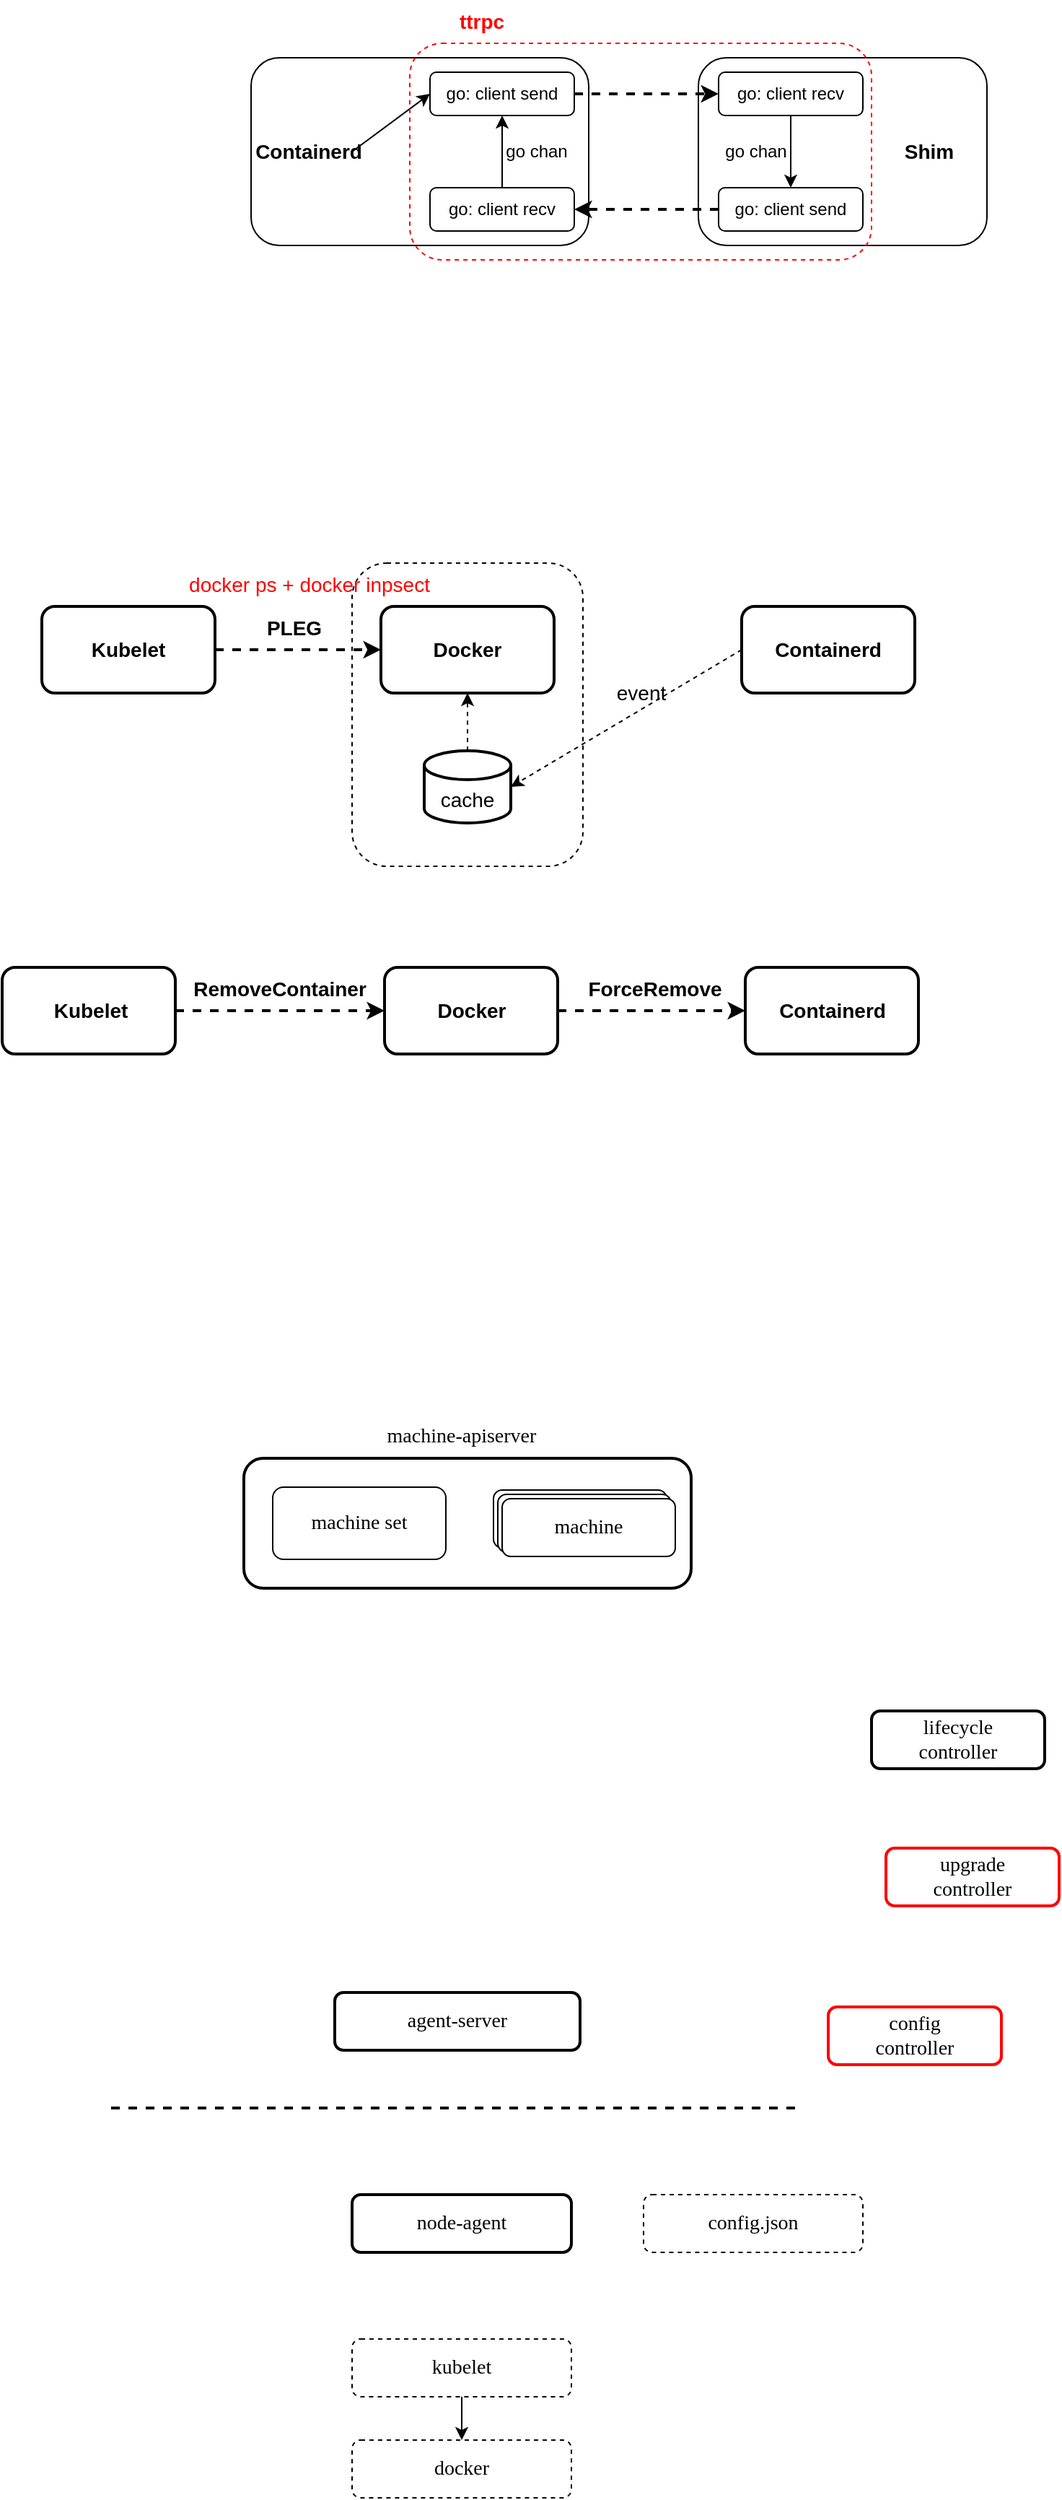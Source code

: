 <mxfile version="20.6.0" type="github">
  <diagram id="EUVnk3kODBApbuHD80m1" name="第 1 页">
    <mxGraphModel dx="1234" dy="683" grid="1" gridSize="10" guides="1" tooltips="1" connect="1" arrows="1" fold="1" page="1" pageScale="1" pageWidth="827" pageHeight="1169" math="0" shadow="0">
      <root>
        <mxCell id="0" />
        <mxCell id="1" parent="0" />
        <mxCell id="GajWvY_y-aLaYwpfjtpz-33" value="" style="rounded=1;whiteSpace=wrap;html=1;strokeColor=#000000;strokeWidth=1;fontSize=14;fontColor=#000000;fillColor=none;dashed=1;" vertex="1" parent="1">
          <mxGeometry x="250" y="650" width="160" height="210" as="geometry" />
        </mxCell>
        <mxCell id="GajWvY_y-aLaYwpfjtpz-1" value="" style="rounded=1;whiteSpace=wrap;html=1;" vertex="1" parent="1">
          <mxGeometry x="180" y="300" width="234" height="130" as="geometry" />
        </mxCell>
        <mxCell id="GajWvY_y-aLaYwpfjtpz-2" value="go: client send" style="rounded=1;whiteSpace=wrap;html=1;" vertex="1" parent="1">
          <mxGeometry x="304" y="310" width="100" height="30" as="geometry" />
        </mxCell>
        <mxCell id="GajWvY_y-aLaYwpfjtpz-3" value="go: client recv" style="rounded=1;whiteSpace=wrap;html=1;" vertex="1" parent="1">
          <mxGeometry x="304" y="390" width="100" height="30" as="geometry" />
        </mxCell>
        <mxCell id="GajWvY_y-aLaYwpfjtpz-4" value="" style="endArrow=classic;html=1;rounded=0;entryX=0.5;entryY=1;entryDx=0;entryDy=0;exitX=0.5;exitY=0;exitDx=0;exitDy=0;" edge="1" parent="1" source="GajWvY_y-aLaYwpfjtpz-3" target="GajWvY_y-aLaYwpfjtpz-2">
          <mxGeometry width="50" height="50" relative="1" as="geometry">
            <mxPoint x="390" y="380" as="sourcePoint" />
            <mxPoint x="440" y="330" as="targetPoint" />
          </mxGeometry>
        </mxCell>
        <mxCell id="GajWvY_y-aLaYwpfjtpz-5" value="Containerd" style="text;html=1;strokeColor=none;fillColor=none;align=center;verticalAlign=middle;whiteSpace=wrap;rounded=0;fontSize=14;fontStyle=1" vertex="1" parent="1">
          <mxGeometry x="190" y="350" width="60" height="30" as="geometry" />
        </mxCell>
        <mxCell id="GajWvY_y-aLaYwpfjtpz-6" value="" style="endArrow=classic;html=1;rounded=0;entryX=0;entryY=0.5;entryDx=0;entryDy=0;exitX=1;exitY=0.5;exitDx=0;exitDy=0;" edge="1" parent="1" source="GajWvY_y-aLaYwpfjtpz-5" target="GajWvY_y-aLaYwpfjtpz-2">
          <mxGeometry width="50" height="50" relative="1" as="geometry">
            <mxPoint x="390" y="380" as="sourcePoint" />
            <mxPoint x="440" y="330" as="targetPoint" />
          </mxGeometry>
        </mxCell>
        <mxCell id="GajWvY_y-aLaYwpfjtpz-7" value="go chan" style="text;html=1;strokeColor=none;fillColor=none;align=center;verticalAlign=middle;whiteSpace=wrap;rounded=0;" vertex="1" parent="1">
          <mxGeometry x="348" y="350" width="60" height="30" as="geometry" />
        </mxCell>
        <mxCell id="GajWvY_y-aLaYwpfjtpz-9" value="" style="rounded=1;whiteSpace=wrap;html=1;" vertex="1" parent="1">
          <mxGeometry x="490" y="300" width="200" height="130" as="geometry" />
        </mxCell>
        <mxCell id="GajWvY_y-aLaYwpfjtpz-10" value="go: client recv" style="rounded=1;whiteSpace=wrap;html=1;" vertex="1" parent="1">
          <mxGeometry x="504" y="310" width="100" height="30" as="geometry" />
        </mxCell>
        <mxCell id="GajWvY_y-aLaYwpfjtpz-11" value="go: client send" style="rounded=1;whiteSpace=wrap;html=1;" vertex="1" parent="1">
          <mxGeometry x="504" y="390" width="100" height="30" as="geometry" />
        </mxCell>
        <mxCell id="GajWvY_y-aLaYwpfjtpz-12" value="" style="endArrow=classic;html=1;rounded=0;exitX=0.5;exitY=1;exitDx=0;exitDy=0;entryX=0.5;entryY=0;entryDx=0;entryDy=0;" edge="1" source="GajWvY_y-aLaYwpfjtpz-10" target="GajWvY_y-aLaYwpfjtpz-11" parent="1">
          <mxGeometry width="50" height="50" relative="1" as="geometry">
            <mxPoint x="590" y="380" as="sourcePoint" />
            <mxPoint x="720" y="390" as="targetPoint" />
          </mxGeometry>
        </mxCell>
        <mxCell id="GajWvY_y-aLaYwpfjtpz-15" value="go chan" style="text;html=1;strokeColor=none;fillColor=none;align=center;verticalAlign=middle;whiteSpace=wrap;rounded=0;" vertex="1" parent="1">
          <mxGeometry x="500" y="350" width="60" height="30" as="geometry" />
        </mxCell>
        <mxCell id="GajWvY_y-aLaYwpfjtpz-16" value="" style="endArrow=classic;html=1;rounded=0;entryX=0;entryY=0.5;entryDx=0;entryDy=0;exitX=1;exitY=0.5;exitDx=0;exitDy=0;dashed=1;strokeWidth=2;" edge="1" parent="1" source="GajWvY_y-aLaYwpfjtpz-2" target="GajWvY_y-aLaYwpfjtpz-10">
          <mxGeometry width="50" height="50" relative="1" as="geometry">
            <mxPoint x="390" y="380" as="sourcePoint" />
            <mxPoint x="440" y="330" as="targetPoint" />
          </mxGeometry>
        </mxCell>
        <mxCell id="GajWvY_y-aLaYwpfjtpz-17" value="" style="endArrow=classic;html=1;rounded=0;entryX=1;entryY=0.5;entryDx=0;entryDy=0;exitX=0;exitY=0.5;exitDx=0;exitDy=0;dashed=1;strokeWidth=2;" edge="1" parent="1" source="GajWvY_y-aLaYwpfjtpz-11" target="GajWvY_y-aLaYwpfjtpz-3">
          <mxGeometry width="50" height="50" relative="1" as="geometry">
            <mxPoint x="390" y="380" as="sourcePoint" />
            <mxPoint x="440" y="330" as="targetPoint" />
          </mxGeometry>
        </mxCell>
        <mxCell id="GajWvY_y-aLaYwpfjtpz-18" value="" style="rounded=1;whiteSpace=wrap;html=1;fillColor=none;strokeColor=#FF0000;strokeWidth=1;dashed=1;" vertex="1" parent="1">
          <mxGeometry x="290" y="290" width="320" height="150" as="geometry" />
        </mxCell>
        <mxCell id="GajWvY_y-aLaYwpfjtpz-19" value="ttrpc" style="text;html=1;strokeColor=none;fillColor=none;align=center;verticalAlign=middle;whiteSpace=wrap;rounded=0;dashed=1;strokeWidth=2;fontSize=14;fontColor=#FF0000;fontStyle=1" vertex="1" parent="1">
          <mxGeometry x="310" y="260" width="60" height="30" as="geometry" />
        </mxCell>
        <mxCell id="GajWvY_y-aLaYwpfjtpz-20" value="Shim" style="text;html=1;strokeColor=none;fillColor=none;align=center;verticalAlign=middle;whiteSpace=wrap;rounded=0;fontSize=14;fontStyle=1" vertex="1" parent="1">
          <mxGeometry x="620" y="350" width="60" height="30" as="geometry" />
        </mxCell>
        <mxCell id="GajWvY_y-aLaYwpfjtpz-21" value="" style="rounded=1;whiteSpace=wrap;html=1;strokeColor=#000000;strokeWidth=2;fontSize=14;fontColor=#FF0000;fillColor=none;" vertex="1" parent="1">
          <mxGeometry x="520" y="680" width="120" height="60" as="geometry" />
        </mxCell>
        <mxCell id="GajWvY_y-aLaYwpfjtpz-22" value="Containerd" style="text;html=1;strokeColor=none;fillColor=none;align=center;verticalAlign=middle;whiteSpace=wrap;rounded=0;fontSize=14;fontStyle=1;strokeWidth=2;" vertex="1" parent="1">
          <mxGeometry x="550" y="695" width="60" height="30" as="geometry" />
        </mxCell>
        <mxCell id="GajWvY_y-aLaYwpfjtpz-23" value="" style="rounded=1;whiteSpace=wrap;html=1;strokeColor=#000000;strokeWidth=2;fontSize=14;fontColor=#FF0000;fillColor=none;" vertex="1" parent="1">
          <mxGeometry x="270" y="680" width="120" height="60" as="geometry" />
        </mxCell>
        <mxCell id="GajWvY_y-aLaYwpfjtpz-24" value="Docker" style="text;html=1;strokeColor=none;fillColor=none;align=center;verticalAlign=middle;whiteSpace=wrap;rounded=0;fontSize=14;fontStyle=1" vertex="1" parent="1">
          <mxGeometry x="300" y="695" width="60" height="30" as="geometry" />
        </mxCell>
        <mxCell id="GajWvY_y-aLaYwpfjtpz-25" value="" style="rounded=1;whiteSpace=wrap;html=1;strokeColor=#000000;strokeWidth=2;fontSize=14;fontColor=#FF0000;fillColor=none;" vertex="1" parent="1">
          <mxGeometry x="35" y="680" width="120" height="60" as="geometry" />
        </mxCell>
        <mxCell id="GajWvY_y-aLaYwpfjtpz-26" value="Kubelet" style="text;html=1;strokeColor=none;fillColor=none;align=center;verticalAlign=middle;whiteSpace=wrap;rounded=0;fontSize=14;fontStyle=1" vertex="1" parent="1">
          <mxGeometry x="65" y="695" width="60" height="30" as="geometry" />
        </mxCell>
        <mxCell id="GajWvY_y-aLaYwpfjtpz-27" value="" style="endArrow=classic;html=1;rounded=0;dashed=1;strokeWidth=2;fontSize=14;fontColor=#FF0000;exitX=1;exitY=0.5;exitDx=0;exitDy=0;entryX=0;entryY=0.5;entryDx=0;entryDy=0;" edge="1" parent="1" source="GajWvY_y-aLaYwpfjtpz-25" target="GajWvY_y-aLaYwpfjtpz-23">
          <mxGeometry width="50" height="50" relative="1" as="geometry">
            <mxPoint x="390" y="680" as="sourcePoint" />
            <mxPoint x="440" y="630" as="targetPoint" />
          </mxGeometry>
        </mxCell>
        <mxCell id="GajWvY_y-aLaYwpfjtpz-28" value="PLEG" style="text;html=1;strokeColor=none;fillColor=none;align=center;verticalAlign=middle;whiteSpace=wrap;rounded=0;strokeWidth=2;fontSize=14;fontColor=#000000;fontStyle=1" vertex="1" parent="1">
          <mxGeometry x="180" y="680" width="60" height="30" as="geometry" />
        </mxCell>
        <mxCell id="GajWvY_y-aLaYwpfjtpz-29" value="docker ps + docker inpsect" style="text;html=1;align=center;verticalAlign=middle;resizable=0;points=[];autosize=1;strokeColor=none;fillColor=none;fontSize=14;fontColor=#FF0000;" vertex="1" parent="1">
          <mxGeometry x="125" y="650" width="190" height="30" as="geometry" />
        </mxCell>
        <mxCell id="GajWvY_y-aLaYwpfjtpz-32" value="&lt;font color=&quot;#000000&quot;&gt;cache&lt;/font&gt;" style="shape=cylinder3;whiteSpace=wrap;html=1;boundedLbl=1;backgroundOutline=1;size=10;strokeColor=#000000;strokeWidth=2;fontSize=14;fontColor=#FF0000;fillColor=none;" vertex="1" parent="1">
          <mxGeometry x="300" y="780" width="60" height="50" as="geometry" />
        </mxCell>
        <mxCell id="GajWvY_y-aLaYwpfjtpz-34" value="" style="endArrow=classic;html=1;rounded=0;dashed=1;strokeWidth=1;fontSize=14;fontColor=#000000;exitX=0.5;exitY=0;exitDx=0;exitDy=0;exitPerimeter=0;entryX=0.5;entryY=1;entryDx=0;entryDy=0;" edge="1" parent="1" source="GajWvY_y-aLaYwpfjtpz-32" target="GajWvY_y-aLaYwpfjtpz-23">
          <mxGeometry width="50" height="50" relative="1" as="geometry">
            <mxPoint x="470" y="800" as="sourcePoint" />
            <mxPoint x="480" y="660" as="targetPoint" />
          </mxGeometry>
        </mxCell>
        <mxCell id="GajWvY_y-aLaYwpfjtpz-35" value="" style="endArrow=classic;html=1;rounded=0;dashed=1;strokeWidth=1;fontSize=14;fontColor=#000000;exitX=0;exitY=0.5;exitDx=0;exitDy=0;entryX=1;entryY=0.5;entryDx=0;entryDy=0;entryPerimeter=0;" edge="1" parent="1" source="GajWvY_y-aLaYwpfjtpz-21" target="GajWvY_y-aLaYwpfjtpz-32">
          <mxGeometry width="50" height="50" relative="1" as="geometry">
            <mxPoint x="340" y="790" as="sourcePoint" />
            <mxPoint x="340" y="750" as="targetPoint" />
          </mxGeometry>
        </mxCell>
        <mxCell id="GajWvY_y-aLaYwpfjtpz-36" value="event" style="text;html=1;align=center;verticalAlign=middle;resizable=0;points=[];autosize=1;strokeColor=none;fillColor=none;fontSize=14;fontColor=#000000;dashed=1;strokeWidth=1;" vertex="1" parent="1">
          <mxGeometry x="420" y="725" width="60" height="30" as="geometry" />
        </mxCell>
        <mxCell id="GajWvY_y-aLaYwpfjtpz-38" value="" style="rounded=1;whiteSpace=wrap;html=1;strokeColor=#000000;strokeWidth=2;fontSize=14;fontColor=#FF0000;fillColor=none;" vertex="1" parent="1">
          <mxGeometry x="522.5" y="930" width="120" height="60" as="geometry" />
        </mxCell>
        <mxCell id="GajWvY_y-aLaYwpfjtpz-39" value="Containerd" style="text;html=1;strokeColor=none;fillColor=none;align=center;verticalAlign=middle;whiteSpace=wrap;rounded=0;fontSize=14;fontStyle=1;strokeWidth=2;" vertex="1" parent="1">
          <mxGeometry x="552.5" y="945" width="60" height="30" as="geometry" />
        </mxCell>
        <mxCell id="GajWvY_y-aLaYwpfjtpz-40" value="" style="rounded=1;whiteSpace=wrap;html=1;strokeColor=#000000;strokeWidth=2;fontSize=14;fontColor=#FF0000;fillColor=none;" vertex="1" parent="1">
          <mxGeometry x="272.5" y="930" width="120" height="60" as="geometry" />
        </mxCell>
        <mxCell id="GajWvY_y-aLaYwpfjtpz-41" value="Docker" style="text;html=1;strokeColor=none;fillColor=none;align=center;verticalAlign=middle;whiteSpace=wrap;rounded=0;fontSize=14;fontStyle=1" vertex="1" parent="1">
          <mxGeometry x="302.5" y="945" width="60" height="30" as="geometry" />
        </mxCell>
        <mxCell id="GajWvY_y-aLaYwpfjtpz-42" value="" style="rounded=1;whiteSpace=wrap;html=1;strokeColor=#000000;strokeWidth=2;fontSize=14;fontColor=#FF0000;fillColor=none;" vertex="1" parent="1">
          <mxGeometry x="7.5" y="930" width="120" height="60" as="geometry" />
        </mxCell>
        <mxCell id="GajWvY_y-aLaYwpfjtpz-43" value="Kubelet" style="text;html=1;strokeColor=none;fillColor=none;align=center;verticalAlign=middle;whiteSpace=wrap;rounded=0;fontSize=14;fontStyle=1" vertex="1" parent="1">
          <mxGeometry x="40" y="945" width="57.5" height="30" as="geometry" />
        </mxCell>
        <mxCell id="GajWvY_y-aLaYwpfjtpz-44" value="" style="endArrow=classic;html=1;rounded=0;dashed=1;strokeWidth=2;fontSize=14;fontColor=#FF0000;exitX=1;exitY=0.5;exitDx=0;exitDy=0;entryX=0;entryY=0.5;entryDx=0;entryDy=0;" edge="1" source="GajWvY_y-aLaYwpfjtpz-42" target="GajWvY_y-aLaYwpfjtpz-40" parent="1">
          <mxGeometry width="50" height="50" relative="1" as="geometry">
            <mxPoint x="392.5" y="930" as="sourcePoint" />
            <mxPoint x="442.5" y="880" as="targetPoint" />
          </mxGeometry>
        </mxCell>
        <mxCell id="GajWvY_y-aLaYwpfjtpz-45" value="RemoveContainer" style="text;html=1;strokeColor=none;fillColor=none;align=center;verticalAlign=middle;whiteSpace=wrap;rounded=0;strokeWidth=2;fontSize=14;fontColor=#000000;fontStyle=1" vertex="1" parent="1">
          <mxGeometry x="170" y="930" width="60" height="30" as="geometry" />
        </mxCell>
        <mxCell id="GajWvY_y-aLaYwpfjtpz-51" value="" style="endArrow=classic;html=1;rounded=0;dashed=1;strokeWidth=2;fontSize=14;fontColor=#FF0000;exitX=1;exitY=0.5;exitDx=0;exitDy=0;entryX=0;entryY=0.5;entryDx=0;entryDy=0;" edge="1" parent="1" source="GajWvY_y-aLaYwpfjtpz-40" target="GajWvY_y-aLaYwpfjtpz-38">
          <mxGeometry width="50" height="50" relative="1" as="geometry">
            <mxPoint x="137.5" y="970" as="sourcePoint" />
            <mxPoint x="282.5" y="970" as="targetPoint" />
          </mxGeometry>
        </mxCell>
        <mxCell id="GajWvY_y-aLaYwpfjtpz-52" value="ForceRemove" style="text;html=1;strokeColor=none;fillColor=none;align=center;verticalAlign=middle;whiteSpace=wrap;rounded=0;strokeWidth=2;fontSize=14;fontColor=#000000;fontStyle=1" vertex="1" parent="1">
          <mxGeometry x="430" y="930" width="60" height="30" as="geometry" />
        </mxCell>
        <mxCell id="GajWvY_y-aLaYwpfjtpz-64" value="" style="endArrow=none;html=1;rounded=0;dashed=1;strokeWidth=2;fontSize=14;fontColor=#000000;" edge="1" parent="1">
          <mxGeometry width="50" height="50" relative="1" as="geometry">
            <mxPoint x="83" y="1720" as="sourcePoint" />
            <mxPoint x="563" y="1720" as="targetPoint" />
          </mxGeometry>
        </mxCell>
        <mxCell id="GajWvY_y-aLaYwpfjtpz-70" value="" style="rounded=1;whiteSpace=wrap;html=1;strokeColor=#000000;strokeWidth=2;fontFamily=source code pro;fontSize=14;fontColor=#000000;fillColor=#FFFFFF;" vertex="1" parent="1">
          <mxGeometry x="175" y="1270" width="310" height="90" as="geometry" />
        </mxCell>
        <mxCell id="GajWvY_y-aLaYwpfjtpz-73" value="config&lt;br&gt;controller" style="rounded=1;whiteSpace=wrap;html=1;strokeColor=#FF0000;strokeWidth=2;fontFamily=source code pro;fontSize=14;fontColor=#000000;fillColor=#FFFFFF;" vertex="1" parent="1">
          <mxGeometry x="580" y="1650" width="120" height="40" as="geometry" />
        </mxCell>
        <mxCell id="GajWvY_y-aLaYwpfjtpz-74" value="lifecycle&lt;br&gt;controller" style="rounded=1;whiteSpace=wrap;html=1;strokeColor=#000000;strokeWidth=2;fontFamily=source code pro;fontSize=14;fontColor=#000000;fillColor=#FFFFFF;" vertex="1" parent="1">
          <mxGeometry x="610" y="1445" width="120" height="40" as="geometry" />
        </mxCell>
        <mxCell id="GajWvY_y-aLaYwpfjtpz-75" value="upgrade&lt;br&gt;controller" style="rounded=1;whiteSpace=wrap;html=1;strokeColor=#FF0000;strokeWidth=2;fontFamily=source code pro;fontSize=14;fontColor=#000000;fillColor=#FFFFFF;" vertex="1" parent="1">
          <mxGeometry x="620" y="1540" width="120" height="40" as="geometry" />
        </mxCell>
        <mxCell id="GajWvY_y-aLaYwpfjtpz-78" value="agent-server" style="rounded=1;whiteSpace=wrap;html=1;strokeColor=#000000;strokeWidth=2;fontFamily=source code pro;fontSize=14;fontColor=#000000;fillColor=#FFFFFF;" vertex="1" parent="1">
          <mxGeometry x="238" y="1640" width="170" height="40" as="geometry" />
        </mxCell>
        <mxCell id="GajWvY_y-aLaYwpfjtpz-79" value="node-agent" style="rounded=1;whiteSpace=wrap;html=1;strokeColor=#000000;strokeWidth=2;fontFamily=source code pro;fontSize=14;fontColor=#000000;fillColor=#FFFFFF;" vertex="1" parent="1">
          <mxGeometry x="250" y="1780" width="152" height="40" as="geometry" />
        </mxCell>
        <mxCell id="GajWvY_y-aLaYwpfjtpz-80" value="config.json" style="rounded=1;whiteSpace=wrap;html=1;strokeColor=#000000;strokeWidth=1;fontFamily=source code pro;fontSize=14;fontColor=#000000;fillColor=#FFFFFF;dashed=1;" vertex="1" parent="1">
          <mxGeometry x="452" y="1780" width="152" height="40" as="geometry" />
        </mxCell>
        <mxCell id="GajWvY_y-aLaYwpfjtpz-82" value="kubelet" style="rounded=1;whiteSpace=wrap;html=1;strokeColor=#000000;strokeWidth=1;fontFamily=source code pro;fontSize=14;fontColor=#000000;fillColor=#FFFFFF;dashed=1;" vertex="1" parent="1">
          <mxGeometry x="250" y="1880" width="152" height="40" as="geometry" />
        </mxCell>
        <mxCell id="GajWvY_y-aLaYwpfjtpz-84" value="docker" style="rounded=1;whiteSpace=wrap;html=1;strokeColor=#000000;strokeWidth=1;fontFamily=source code pro;fontSize=14;fontColor=#000000;fillColor=#FFFFFF;dashed=1;" vertex="1" parent="1">
          <mxGeometry x="250" y="1950" width="152" height="40" as="geometry" />
        </mxCell>
        <mxCell id="GajWvY_y-aLaYwpfjtpz-85" value="" style="endArrow=classic;html=1;rounded=0;strokeWidth=1;fontFamily=source code pro;fontSize=14;fontColor=#000000;exitX=0.5;exitY=1;exitDx=0;exitDy=0;" edge="1" parent="1" source="GajWvY_y-aLaYwpfjtpz-82" target="GajWvY_y-aLaYwpfjtpz-84">
          <mxGeometry width="50" height="50" relative="1" as="geometry">
            <mxPoint x="330" y="1910" as="sourcePoint" />
            <mxPoint x="380" y="1860" as="targetPoint" />
          </mxGeometry>
        </mxCell>
        <mxCell id="GajWvY_y-aLaYwpfjtpz-86" value="machine set" style="rounded=1;whiteSpace=wrap;html=1;strokeColor=#000000;strokeWidth=1;fontFamily=source code pro;fontSize=14;fontColor=#000000;fillColor=#FFFFFF;" vertex="1" parent="1">
          <mxGeometry x="195" y="1290" width="120" height="50" as="geometry" />
        </mxCell>
        <mxCell id="GajWvY_y-aLaYwpfjtpz-87" value="machine" style="rounded=1;whiteSpace=wrap;html=1;strokeColor=#000000;strokeWidth=1;fontFamily=source code pro;fontSize=14;fontColor=#000000;fillColor=#FFFFFF;" vertex="1" parent="1">
          <mxGeometry x="348" y="1292" width="120" height="40" as="geometry" />
        </mxCell>
        <mxCell id="GajWvY_y-aLaYwpfjtpz-88" value="machine" style="rounded=1;whiteSpace=wrap;html=1;strokeColor=#000000;strokeWidth=1;fontFamily=source code pro;fontSize=14;fontColor=#000000;fillColor=#FFFFFF;" vertex="1" parent="1">
          <mxGeometry x="351" y="1295" width="120" height="40" as="geometry" />
        </mxCell>
        <mxCell id="GajWvY_y-aLaYwpfjtpz-89" value="machine" style="rounded=1;whiteSpace=wrap;html=1;strokeColor=#000000;strokeWidth=1;fontFamily=source code pro;fontSize=14;fontColor=#000000;fillColor=#FFFFFF;" vertex="1" parent="1">
          <mxGeometry x="354" y="1298" width="120" height="40" as="geometry" />
        </mxCell>
        <mxCell id="GajWvY_y-aLaYwpfjtpz-90" value="machine-apiserver" style="text;html=1;strokeColor=none;fillColor=none;align=center;verticalAlign=middle;whiteSpace=wrap;rounded=0;strokeWidth=1;fontFamily=source code pro;fontSize=14;fontColor=#000000;" vertex="1" parent="1">
          <mxGeometry x="236" y="1240" width="180" height="30" as="geometry" />
        </mxCell>
      </root>
    </mxGraphModel>
  </diagram>
</mxfile>
